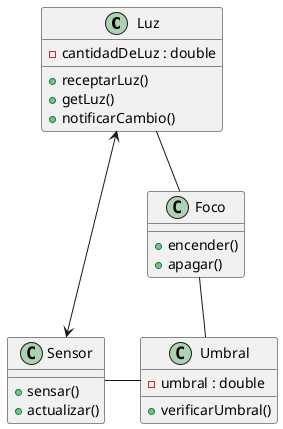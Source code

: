 @startuml EjemploEnClases

class Luz {
    - cantidadDeLuz : double
    + receptarLuz()
    + getLuz()
    + notificarCambio()
}
class Foco {
    + encender()
    + apagar()
}
class Umbral {
    - umbral : double
    + verificarUmbral()
}
class Sensor {
    + sensar()
    + actualizar()
}


Luz <--> Sensor 
Luz -- Foco 
Sensor --R Umbral
Umbral --U Foco

@enduml